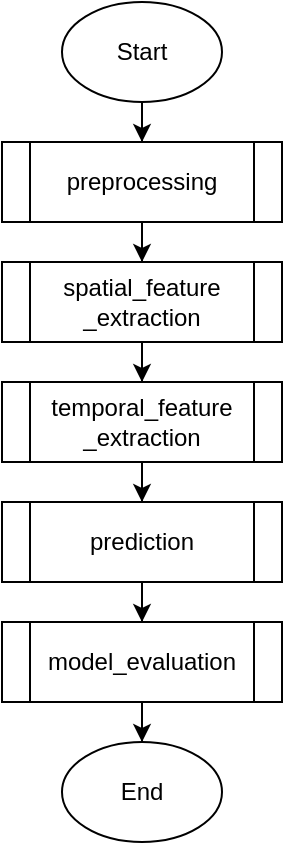 <mxfile version="24.2.1" type="device" pages="7">
  <diagram name="Page-1" id="TnYF-xWEwAXQx5W0DGLo">
    <mxGraphModel dx="794" dy="412" grid="1" gridSize="10" guides="1" tooltips="1" connect="1" arrows="1" fold="1" page="1" pageScale="1" pageWidth="827" pageHeight="1169" math="0" shadow="0">
      <root>
        <mxCell id="0" />
        <mxCell id="1" parent="0" />
        <mxCell id="1g9TP71hiexpivtw64B8-17" value="" style="edgeStyle=orthogonalEdgeStyle;rounded=0;orthogonalLoop=1;jettySize=auto;html=1;" parent="1" source="1g9TP71hiexpivtw64B8-6" target="1g9TP71hiexpivtw64B8-8" edge="1">
          <mxGeometry relative="1" as="geometry" />
        </mxCell>
        <mxCell id="1g9TP71hiexpivtw64B8-6" value="preprocessing" style="shape=process;whiteSpace=wrap;html=1;backgroundOutline=1;" parent="1" vertex="1">
          <mxGeometry x="400" y="150" width="140" height="40" as="geometry" />
        </mxCell>
        <mxCell id="1g9TP71hiexpivtw64B8-16" value="" style="edgeStyle=orthogonalEdgeStyle;rounded=0;orthogonalLoop=1;jettySize=auto;html=1;" parent="1" source="1g9TP71hiexpivtw64B8-7" target="1g9TP71hiexpivtw64B8-6" edge="1">
          <mxGeometry relative="1" as="geometry" />
        </mxCell>
        <mxCell id="1g9TP71hiexpivtw64B8-7" value="Start" style="ellipse;whiteSpace=wrap;html=1;" parent="1" vertex="1">
          <mxGeometry x="430" y="80" width="80" height="50" as="geometry" />
        </mxCell>
        <mxCell id="1g9TP71hiexpivtw64B8-18" value="" style="edgeStyle=orthogonalEdgeStyle;rounded=0;orthogonalLoop=1;jettySize=auto;html=1;" parent="1" source="1g9TP71hiexpivtw64B8-8" target="1g9TP71hiexpivtw64B8-10" edge="1">
          <mxGeometry relative="1" as="geometry" />
        </mxCell>
        <mxCell id="1g9TP71hiexpivtw64B8-8" value="spatial_feature&lt;div&gt;_extraction&lt;/div&gt;" style="shape=process;whiteSpace=wrap;html=1;backgroundOutline=1;" parent="1" vertex="1">
          <mxGeometry x="400" y="210" width="140" height="40" as="geometry" />
        </mxCell>
        <mxCell id="1g9TP71hiexpivtw64B8-19" value="" style="edgeStyle=orthogonalEdgeStyle;rounded=0;orthogonalLoop=1;jettySize=auto;html=1;" parent="1" source="1g9TP71hiexpivtw64B8-10" target="1g9TP71hiexpivtw64B8-11" edge="1">
          <mxGeometry relative="1" as="geometry" />
        </mxCell>
        <mxCell id="1g9TP71hiexpivtw64B8-10" value="temporal_feature _extraction" style="shape=process;whiteSpace=wrap;html=1;backgroundOutline=1;" parent="1" vertex="1">
          <mxGeometry x="400" y="270" width="140" height="40" as="geometry" />
        </mxCell>
        <mxCell id="1g9TP71hiexpivtw64B8-20" value="" style="edgeStyle=orthogonalEdgeStyle;rounded=0;orthogonalLoop=1;jettySize=auto;html=1;" parent="1" source="1g9TP71hiexpivtw64B8-11" target="1g9TP71hiexpivtw64B8-12" edge="1">
          <mxGeometry relative="1" as="geometry" />
        </mxCell>
        <mxCell id="1g9TP71hiexpivtw64B8-11" value="prediction" style="shape=process;whiteSpace=wrap;html=1;backgroundOutline=1;" parent="1" vertex="1">
          <mxGeometry x="400" y="330" width="140" height="40" as="geometry" />
        </mxCell>
        <mxCell id="1g9TP71hiexpivtw64B8-21" value="" style="edgeStyle=orthogonalEdgeStyle;rounded=0;orthogonalLoop=1;jettySize=auto;html=1;" parent="1" source="1g9TP71hiexpivtw64B8-12" target="1g9TP71hiexpivtw64B8-15" edge="1">
          <mxGeometry relative="1" as="geometry" />
        </mxCell>
        <mxCell id="1g9TP71hiexpivtw64B8-12" value="model_evaluation" style="shape=process;whiteSpace=wrap;html=1;backgroundOutline=1;" parent="1" vertex="1">
          <mxGeometry x="400" y="390" width="140" height="40" as="geometry" />
        </mxCell>
        <mxCell id="1g9TP71hiexpivtw64B8-15" value="End" style="ellipse;whiteSpace=wrap;html=1;" parent="1" vertex="1">
          <mxGeometry x="430" y="450" width="80" height="50" as="geometry" />
        </mxCell>
      </root>
    </mxGraphModel>
  </diagram>
  <diagram id="VpUJ0Z1JYaxbEqK_ydWj" name="Page-2">
    <mxGraphModel dx="794" dy="412" grid="1" gridSize="10" guides="1" tooltips="1" connect="1" arrows="1" fold="1" page="1" pageScale="1" pageWidth="827" pageHeight="1169" math="0" shadow="0">
      <root>
        <mxCell id="0" />
        <mxCell id="1" parent="0" />
        <mxCell id="_A8lO-Pi43UMhwemw-t9-15" value="" style="edgeStyle=orthogonalEdgeStyle;rounded=0;orthogonalLoop=1;jettySize=auto;html=1;" parent="1" source="_A8lO-Pi43UMhwemw-t9-4" target="_A8lO-Pi43UMhwemw-t9-14" edge="1">
          <mxGeometry relative="1" as="geometry" />
        </mxCell>
        <mxCell id="_A8lO-Pi43UMhwemw-t9-4" value="Start" style="ellipse;whiteSpace=wrap;html=1;" parent="1" vertex="1">
          <mxGeometry x="430" y="20" width="80" height="50" as="geometry" />
        </mxCell>
        <mxCell id="_A8lO-Pi43UMhwemw-t9-20" style="edgeStyle=orthogonalEdgeStyle;rounded=0;orthogonalLoop=1;jettySize=auto;html=1;exitX=0.5;exitY=1;exitDx=0;exitDy=0;entryX=0.5;entryY=0;entryDx=0;entryDy=0;" parent="1" source="_A8lO-Pi43UMhwemw-t9-14" target="_A8lO-Pi43UMhwemw-t9-18" edge="1">
          <mxGeometry relative="1" as="geometry" />
        </mxCell>
        <mxCell id="_A8lO-Pi43UMhwemw-t9-14" value="Data Historis&amp;nbsp;&lt;div&gt;Polutan&lt;/div&gt;" style="shape=parallelogram;perimeter=parallelogramPerimeter;whiteSpace=wrap;html=1;fixedSize=1;" parent="1" vertex="1">
          <mxGeometry x="400" y="90" width="140" height="40" as="geometry" />
        </mxCell>
        <mxCell id="_A8lO-Pi43UMhwemw-t9-34" value="" style="edgeStyle=orthogonalEdgeStyle;rounded=0;orthogonalLoop=1;jettySize=auto;html=1;" parent="1" source="_A8lO-Pi43UMhwemw-t9-18" target="_A8lO-Pi43UMhwemw-t9-30" edge="1">
          <mxGeometry relative="1" as="geometry" />
        </mxCell>
        <mxCell id="_A8lO-Pi43UMhwemw-t9-18" value="Menghapus Kolom yang Tidak Digunakan" style="rounded=0;whiteSpace=wrap;html=1;" parent="1" vertex="1">
          <mxGeometry x="400" y="150" width="140" height="50" as="geometry" />
        </mxCell>
        <mxCell id="_A8lO-Pi43UMhwemw-t9-33" value="" style="edgeStyle=orthogonalEdgeStyle;rounded=0;orthogonalLoop=1;jettySize=auto;html=1;" parent="1" source="_A8lO-Pi43UMhwemw-t9-30" target="_A8lO-Pi43UMhwemw-t9-32" edge="1">
          <mxGeometry relative="1" as="geometry" />
        </mxCell>
        <mxCell id="_A8lO-Pi43UMhwemw-t9-30" value="Reducted Data&amp;nbsp;&lt;div&gt;Polutan&lt;/div&gt;" style="shape=parallelogram;perimeter=parallelogramPerimeter;whiteSpace=wrap;html=1;fixedSize=1;" parent="1" vertex="1">
          <mxGeometry x="400" y="220" width="140" height="40" as="geometry" />
        </mxCell>
        <mxCell id="_A8lO-Pi43UMhwemw-t9-32" value="End" style="ellipse;whiteSpace=wrap;html=1;" parent="1" vertex="1">
          <mxGeometry x="430" y="280" width="80" height="50" as="geometry" />
        </mxCell>
        <mxCell id="_A8lO-Pi43UMhwemw-t9-35" value="" style="edgeStyle=orthogonalEdgeStyle;rounded=0;orthogonalLoop=1;jettySize=auto;html=1;" parent="1" source="_A8lO-Pi43UMhwemw-t9-36" target="_A8lO-Pi43UMhwemw-t9-38" edge="1">
          <mxGeometry relative="1" as="geometry" />
        </mxCell>
        <mxCell id="_A8lO-Pi43UMhwemw-t9-36" value="Start" style="ellipse;whiteSpace=wrap;html=1;" parent="1" vertex="1">
          <mxGeometry x="610" y="20" width="80" height="50" as="geometry" />
        </mxCell>
        <mxCell id="_A8lO-Pi43UMhwemw-t9-37" style="edgeStyle=orthogonalEdgeStyle;rounded=0;orthogonalLoop=1;jettySize=auto;html=1;exitX=0.5;exitY=1;exitDx=0;exitDy=0;entryX=0.5;entryY=0;entryDx=0;entryDy=0;" parent="1" source="_A8lO-Pi43UMhwemw-t9-38" target="_A8lO-Pi43UMhwemw-t9-40" edge="1">
          <mxGeometry relative="1" as="geometry" />
        </mxCell>
        <mxCell id="_A8lO-Pi43UMhwemw-t9-38" value="Data Historis&amp;nbsp;&lt;div&gt;Meteorologi&lt;/div&gt;" style="shape=parallelogram;perimeter=parallelogramPerimeter;whiteSpace=wrap;html=1;fixedSize=1;" parent="1" vertex="1">
          <mxGeometry x="580" y="90" width="140" height="40" as="geometry" />
        </mxCell>
        <mxCell id="_A8lO-Pi43UMhwemw-t9-39" value="" style="edgeStyle=orthogonalEdgeStyle;rounded=0;orthogonalLoop=1;jettySize=auto;html=1;" parent="1" source="_A8lO-Pi43UMhwemw-t9-40" target="_A8lO-Pi43UMhwemw-t9-42" edge="1">
          <mxGeometry relative="1" as="geometry" />
        </mxCell>
        <mxCell id="_A8lO-Pi43UMhwemw-t9-40" value="Menghapus Kolom yang Tidak Digunakan" style="rounded=0;whiteSpace=wrap;html=1;" parent="1" vertex="1">
          <mxGeometry x="580" y="150" width="140" height="50" as="geometry" />
        </mxCell>
        <mxCell id="_A8lO-Pi43UMhwemw-t9-41" value="" style="edgeStyle=orthogonalEdgeStyle;rounded=0;orthogonalLoop=1;jettySize=auto;html=1;" parent="1" source="_A8lO-Pi43UMhwemw-t9-42" target="_A8lO-Pi43UMhwemw-t9-43" edge="1">
          <mxGeometry relative="1" as="geometry" />
        </mxCell>
        <mxCell id="_A8lO-Pi43UMhwemw-t9-42" value="Reducted Data&amp;nbsp;&lt;div&gt;Meterologi&lt;/div&gt;" style="shape=parallelogram;perimeter=parallelogramPerimeter;whiteSpace=wrap;html=1;fixedSize=1;" parent="1" vertex="1">
          <mxGeometry x="580" y="220" width="140" height="40" as="geometry" />
        </mxCell>
        <mxCell id="_A8lO-Pi43UMhwemw-t9-43" value="End" style="ellipse;whiteSpace=wrap;html=1;" parent="1" vertex="1">
          <mxGeometry x="610" y="280" width="80" height="50" as="geometry" />
        </mxCell>
      </root>
    </mxGraphModel>
  </diagram>
  <diagram id="C-dGaAjSIGouZ1bTSR5s" name="Page-3">
    <mxGraphModel dx="794" dy="412" grid="1" gridSize="10" guides="1" tooltips="1" connect="1" arrows="1" fold="1" page="1" pageScale="1" pageWidth="827" pageHeight="1169" math="0" shadow="0">
      <root>
        <mxCell id="0" />
        <mxCell id="1" parent="0" />
        <mxCell id="xQfW7Lx5weSzjh23oxMb-19" value="" style="edgeStyle=orthogonalEdgeStyle;rounded=0;orthogonalLoop=1;jettySize=auto;html=1;" parent="1" source="xQfW7Lx5weSzjh23oxMb-20" target="xQfW7Lx5weSzjh23oxMb-22" edge="1">
          <mxGeometry relative="1" as="geometry" />
        </mxCell>
        <mxCell id="xQfW7Lx5weSzjh23oxMb-20" value="Start" style="ellipse;whiteSpace=wrap;html=1;" parent="1" vertex="1">
          <mxGeometry x="310" y="20" width="80" height="50" as="geometry" />
        </mxCell>
        <mxCell id="xQfW7Lx5weSzjh23oxMb-51" value="" style="edgeStyle=orthogonalEdgeStyle;rounded=0;orthogonalLoop=1;jettySize=auto;html=1;" parent="1" source="xQfW7Lx5weSzjh23oxMb-22" target="xQfW7Lx5weSzjh23oxMb-37" edge="1">
          <mxGeometry relative="1" as="geometry" />
        </mxCell>
        <mxCell id="xQfW7Lx5weSzjh23oxMb-22" value="Reducted Data&amp;nbsp;&lt;div&gt;Polutan&lt;/div&gt;" style="shape=parallelogram;perimeter=parallelogramPerimeter;whiteSpace=wrap;html=1;fixedSize=1;" parent="1" vertex="1">
          <mxGeometry x="280" y="90" width="140" height="40" as="geometry" />
        </mxCell>
        <mxCell id="xQfW7Lx5weSzjh23oxMb-55" style="edgeStyle=orthogonalEdgeStyle;rounded=0;orthogonalLoop=1;jettySize=auto;html=1;exitX=0.5;exitY=1;exitDx=0;exitDy=0;entryX=0.5;entryY=0;entryDx=0;entryDy=0;" parent="1" source="xQfW7Lx5weSzjh23oxMb-24" target="xQfW7Lx5weSzjh23oxMb-40" edge="1">
          <mxGeometry relative="1" as="geometry" />
        </mxCell>
        <mxCell id="xQfW7Lx5weSzjh23oxMb-24" value="Konkatenasi Data Polutan dan Meteorologi" style="rounded=0;whiteSpace=wrap;html=1;" parent="1" vertex="1">
          <mxGeometry x="280" y="210" width="140" height="50" as="geometry" />
        </mxCell>
        <mxCell id="xQfW7Lx5weSzjh23oxMb-27" value="End" style="ellipse;whiteSpace=wrap;html=1;" parent="1" vertex="1">
          <mxGeometry x="530" y="430" width="80" height="50" as="geometry" />
        </mxCell>
        <mxCell id="xQfW7Lx5weSzjh23oxMb-54" style="edgeStyle=orthogonalEdgeStyle;rounded=0;orthogonalLoop=1;jettySize=auto;html=1;exitX=0.5;exitY=1;exitDx=0;exitDy=0;entryX=0.5;entryY=0;entryDx=0;entryDy=0;" parent="1" source="xQfW7Lx5weSzjh23oxMb-37" target="xQfW7Lx5weSzjh23oxMb-24" edge="1">
          <mxGeometry relative="1" as="geometry" />
        </mxCell>
        <mxCell id="xQfW7Lx5weSzjh23oxMb-37" value="Reducted Data Meteorologi" style="shape=parallelogram;perimeter=parallelogramPerimeter;whiteSpace=wrap;html=1;fixedSize=1;" parent="1" vertex="1">
          <mxGeometry x="280" y="150" width="140" height="40" as="geometry" />
        </mxCell>
        <mxCell id="xQfW7Lx5weSzjh23oxMb-49" value="True" style="edgeStyle=orthogonalEdgeStyle;rounded=0;orthogonalLoop=1;jettySize=auto;html=1;exitX=1;exitY=0.5;exitDx=0;exitDy=0;entryX=0;entryY=0.5;entryDx=0;entryDy=0;" parent="1" source="xQfW7Lx5weSzjh23oxMb-40" target="xQfW7Lx5weSzjh23oxMb-41" edge="1">
          <mxGeometry relative="1" as="geometry" />
        </mxCell>
        <mxCell id="xQfW7Lx5weSzjh23oxMb-50" value="False" style="edgeStyle=orthogonalEdgeStyle;rounded=0;orthogonalLoop=1;jettySize=auto;html=1;exitX=0.5;exitY=1;exitDx=0;exitDy=0;entryX=0;entryY=0.5;entryDx=0;entryDy=0;" parent="1" source="xQfW7Lx5weSzjh23oxMb-40" target="xQfW7Lx5weSzjh23oxMb-48" edge="1">
          <mxGeometry relative="1" as="geometry">
            <Array as="points">
              <mxPoint x="350" y="390" />
            </Array>
          </mxGeometry>
        </mxCell>
        <mxCell id="xQfW7Lx5weSzjh23oxMb-40" value="data == NaN" style="rhombus;whiteSpace=wrap;html=1;" parent="1" vertex="1">
          <mxGeometry x="280" y="280" width="140" height="80" as="geometry" />
        </mxCell>
        <mxCell id="xQfW7Lx5weSzjh23oxMb-57" style="edgeStyle=orthogonalEdgeStyle;rounded=0;orthogonalLoop=1;jettySize=auto;html=1;entryX=0.5;entryY=0;entryDx=0;entryDy=0;" parent="1" source="xQfW7Lx5weSzjh23oxMb-41" target="xQfW7Lx5weSzjh23oxMb-42" edge="1">
          <mxGeometry relative="1" as="geometry" />
        </mxCell>
        <mxCell id="xQfW7Lx5weSzjh23oxMb-41" value="Masukkan Titik Awal (t_k, x_k) dan Titik Akhir (t_(k+1), x_(k+1))" style="rounded=0;whiteSpace=wrap;html=1;" parent="1" vertex="1">
          <mxGeometry x="504" y="90" width="140" height="50" as="geometry" />
        </mxCell>
        <mxCell id="xQfW7Lx5weSzjh23oxMb-58" style="edgeStyle=orthogonalEdgeStyle;rounded=0;orthogonalLoop=1;jettySize=auto;html=1;exitX=0.5;exitY=1;exitDx=0;exitDy=0;entryX=0.5;entryY=0;entryDx=0;entryDy=0;" parent="1" source="xQfW7Lx5weSzjh23oxMb-42" target="xQfW7Lx5weSzjh23oxMb-44" edge="1">
          <mxGeometry relative="1" as="geometry" />
        </mxCell>
        <mxCell id="xQfW7Lx5weSzjh23oxMb-42" value="Masukkan nilai x (t) yang diinterpolasi" style="rounded=0;whiteSpace=wrap;html=1;" parent="1" vertex="1">
          <mxGeometry x="504" y="160" width="140" height="50" as="geometry" />
        </mxCell>
        <mxCell id="xQfW7Lx5weSzjh23oxMb-59" style="edgeStyle=orthogonalEdgeStyle;rounded=0;orthogonalLoop=1;jettySize=auto;html=1;exitX=0.5;exitY=1;exitDx=0;exitDy=0;entryX=0.5;entryY=0;entryDx=0;entryDy=0;" parent="1" source="xQfW7Lx5weSzjh23oxMb-44" target="xQfW7Lx5weSzjh23oxMb-47" edge="1">
          <mxGeometry relative="1" as="geometry" />
        </mxCell>
        <mxCell id="xQfW7Lx5weSzjh23oxMb-44" value="&lt;font style=&quot;font-size: 12px;&quot; face=&quot;Calibri, sans-serif&quot;&gt;y (x(t)) = (x_(k+1) - x_k) / (t_(k+1) - t_k) (t - t_k) + x_k&lt;/font&gt;" style="rounded=0;whiteSpace=wrap;html=1;" parent="1" vertex="1">
          <mxGeometry x="504" y="230" width="136" height="50" as="geometry" />
        </mxCell>
        <mxCell id="xQfW7Lx5weSzjh23oxMb-60" style="edgeStyle=orthogonalEdgeStyle;rounded=0;orthogonalLoop=1;jettySize=auto;html=1;exitX=0.5;exitY=1;exitDx=0;exitDy=0;entryX=0.5;entryY=0;entryDx=0;entryDy=0;" parent="1" source="xQfW7Lx5weSzjh23oxMb-47" target="xQfW7Lx5weSzjh23oxMb-48" edge="1">
          <mxGeometry relative="1" as="geometry" />
        </mxCell>
        <mxCell id="xQfW7Lx5weSzjh23oxMb-47" value="Nilai y Interpolasi" style="shape=parallelogram;perimeter=parallelogramPerimeter;whiteSpace=wrap;html=1;fixedSize=1;" parent="1" vertex="1">
          <mxGeometry x="500" y="300" width="140" height="40" as="geometry" />
        </mxCell>
        <mxCell id="xQfW7Lx5weSzjh23oxMb-61" value="" style="edgeStyle=orthogonalEdgeStyle;rounded=0;orthogonalLoop=1;jettySize=auto;html=1;" parent="1" source="xQfW7Lx5weSzjh23oxMb-48" target="xQfW7Lx5weSzjh23oxMb-27" edge="1">
          <mxGeometry relative="1" as="geometry" />
        </mxCell>
        <mxCell id="xQfW7Lx5weSzjh23oxMb-48" value="Clean Data" style="shape=parallelogram;perimeter=parallelogramPerimeter;whiteSpace=wrap;html=1;fixedSize=1;" parent="1" vertex="1">
          <mxGeometry x="500" y="370" width="140" height="40" as="geometry" />
        </mxCell>
      </root>
    </mxGraphModel>
  </diagram>
  <diagram id="w_cGrs7Pc_wAJnaNhuiY" name="Page-4">
    <mxGraphModel dx="794" dy="412" grid="1" gridSize="10" guides="1" tooltips="1" connect="1" arrows="1" fold="1" page="1" pageScale="1" pageWidth="827" pageHeight="1169" math="0" shadow="0">
      <root>
        <mxCell id="0" />
        <mxCell id="1" parent="0" />
        <mxCell id="yoAAR9uK8V1NfJpc9ZCZ-1" value="" style="edgeStyle=orthogonalEdgeStyle;rounded=0;orthogonalLoop=1;jettySize=auto;html=1;" parent="1" source="yoAAR9uK8V1NfJpc9ZCZ-2" target="yoAAR9uK8V1NfJpc9ZCZ-4" edge="1">
          <mxGeometry relative="1" as="geometry" />
        </mxCell>
        <mxCell id="yoAAR9uK8V1NfJpc9ZCZ-2" value="Start" style="ellipse;whiteSpace=wrap;html=1;" parent="1" vertex="1">
          <mxGeometry x="130" y="40" width="80" height="50" as="geometry" />
        </mxCell>
        <mxCell id="N__2aQtpuiGOl2OFYpn--7" style="edgeStyle=orthogonalEdgeStyle;rounded=0;orthogonalLoop=1;jettySize=auto;html=1;exitX=0.5;exitY=1;exitDx=0;exitDy=0;entryX=0.5;entryY=0;entryDx=0;entryDy=0;" parent="1" source="yoAAR9uK8V1NfJpc9ZCZ-4" target="N__2aQtpuiGOl2OFYpn--1" edge="1">
          <mxGeometry relative="1" as="geometry" />
        </mxCell>
        <mxCell id="yoAAR9uK8V1NfJpc9ZCZ-4" value="Clean Data" style="shape=parallelogram;perimeter=parallelogramPerimeter;whiteSpace=wrap;html=1;fixedSize=1;" parent="1" vertex="1">
          <mxGeometry x="100" y="110" width="140" height="40" as="geometry" />
        </mxCell>
        <mxCell id="yoAAR9uK8V1NfJpc9ZCZ-7" value="End" style="ellipse;whiteSpace=wrap;html=1;" parent="1" vertex="1">
          <mxGeometry x="130" y="510" width="80" height="50" as="geometry" />
        </mxCell>
        <mxCell id="N__2aQtpuiGOl2OFYpn--8" style="edgeStyle=orthogonalEdgeStyle;rounded=0;orthogonalLoop=1;jettySize=auto;html=1;exitX=0.5;exitY=1;exitDx=0;exitDy=0;entryX=0.5;entryY=0;entryDx=0;entryDy=0;" parent="1" source="N__2aQtpuiGOl2OFYpn--1" target="N__2aQtpuiGOl2OFYpn--3" edge="1">
          <mxGeometry relative="1" as="geometry" />
        </mxCell>
        <mxCell id="N__2aQtpuiGOl2OFYpn--1" value="Pisahkan Data Berdasarkan Stasiun" style="rounded=0;whiteSpace=wrap;html=1;" parent="1" vertex="1">
          <mxGeometry x="100" y="170" width="140" height="50" as="geometry" />
        </mxCell>
        <mxCell id="N__2aQtpuiGOl2OFYpn--10" style="edgeStyle=orthogonalEdgeStyle;rounded=0;orthogonalLoop=1;jettySize=auto;html=1;exitX=0.5;exitY=1;exitDx=0;exitDy=0;entryX=0.5;entryY=0;entryDx=0;entryDy=0;" parent="1" source="N__2aQtpuiGOl2OFYpn--2" target="N__2aQtpuiGOl2OFYpn--5" edge="1">
          <mxGeometry relative="1" as="geometry" />
        </mxCell>
        <mxCell id="N__2aQtpuiGOl2OFYpn--2" value="Hitung Korelasi Data Polutan Setiap Stasiun" style="rounded=0;whiteSpace=wrap;html=1;" parent="1" vertex="1">
          <mxGeometry x="100" y="310" width="140" height="50" as="geometry" />
        </mxCell>
        <mxCell id="N__2aQtpuiGOl2OFYpn--9" style="edgeStyle=orthogonalEdgeStyle;rounded=0;orthogonalLoop=1;jettySize=auto;html=1;exitX=0.5;exitY=1;exitDx=0;exitDy=0;entryX=0.5;entryY=0;entryDx=0;entryDy=0;" parent="1" source="N__2aQtpuiGOl2OFYpn--3" target="N__2aQtpuiGOl2OFYpn--2" edge="1">
          <mxGeometry relative="1" as="geometry" />
        </mxCell>
        <mxCell id="N__2aQtpuiGOl2OFYpn--3" value="Tampilkan Grafik Polutan dan Meteorologi Setiap Stasiun" style="rounded=0;whiteSpace=wrap;html=1;" parent="1" vertex="1">
          <mxGeometry x="100" y="240" width="140" height="50" as="geometry" />
        </mxCell>
        <mxCell id="N__2aQtpuiGOl2OFYpn--11" style="edgeStyle=orthogonalEdgeStyle;rounded=0;orthogonalLoop=1;jettySize=auto;html=1;exitX=0.5;exitY=1;exitDx=0;exitDy=0;entryX=0.5;entryY=0;entryDx=0;entryDy=0;" parent="1" source="N__2aQtpuiGOl2OFYpn--5" target="N__2aQtpuiGOl2OFYpn--6" edge="1">
          <mxGeometry relative="1" as="geometry" />
        </mxCell>
        <mxCell id="N__2aQtpuiGOl2OFYpn--5" value="Identifikasi Pola Korelasi Spasial dan Temporal" style="rounded=0;whiteSpace=wrap;html=1;" parent="1" vertex="1">
          <mxGeometry x="100" y="380" width="140" height="50" as="geometry" />
        </mxCell>
        <mxCell id="N__2aQtpuiGOl2OFYpn--12" style="edgeStyle=orthogonalEdgeStyle;rounded=0;orthogonalLoop=1;jettySize=auto;html=1;exitX=0.5;exitY=1;exitDx=0;exitDy=0;entryX=0.5;entryY=0;entryDx=0;entryDy=0;" parent="1" source="N__2aQtpuiGOl2OFYpn--6" target="yoAAR9uK8V1NfJpc9ZCZ-7" edge="1">
          <mxGeometry relative="1" as="geometry" />
        </mxCell>
        <mxCell id="N__2aQtpuiGOl2OFYpn--6" value="Hasil Korelasi dan Analisis" style="shape=parallelogram;perimeter=parallelogramPerimeter;whiteSpace=wrap;html=1;fixedSize=1;" parent="1" vertex="1">
          <mxGeometry x="100" y="450" width="140" height="40" as="geometry" />
        </mxCell>
      </root>
    </mxGraphModel>
  </diagram>
  <diagram id="Z1TIlKa4kEaxSF1GHFcv" name="Page-7">
    <mxGraphModel dx="794" dy="412" grid="1" gridSize="10" guides="1" tooltips="1" connect="1" arrows="1" fold="1" page="1" pageScale="1" pageWidth="827" pageHeight="1169" math="0" shadow="0">
      <root>
        <mxCell id="0" />
        <mxCell id="1" parent="0" />
        <mxCell id="sYB9sQVmgvInoIybXU2B-1" value="" style="edgeStyle=orthogonalEdgeStyle;rounded=0;orthogonalLoop=1;jettySize=auto;html=1;" parent="1" source="sYB9sQVmgvInoIybXU2B-2" target="sYB9sQVmgvInoIybXU2B-4" edge="1">
          <mxGeometry relative="1" as="geometry" />
        </mxCell>
        <mxCell id="sYB9sQVmgvInoIybXU2B-2" value="Start" style="ellipse;whiteSpace=wrap;html=1;" parent="1" vertex="1">
          <mxGeometry x="190" y="80" width="80" height="50" as="geometry" />
        </mxCell>
        <mxCell id="sYB9sQVmgvInoIybXU2B-3" style="edgeStyle=orthogonalEdgeStyle;rounded=0;orthogonalLoop=1;jettySize=auto;html=1;exitX=0.5;exitY=1;exitDx=0;exitDy=0;entryX=0.5;entryY=0;entryDx=0;entryDy=0;" parent="1" source="sYB9sQVmgvInoIybXU2B-4" target="sYB9sQVmgvInoIybXU2B-7" edge="1">
          <mxGeometry relative="1" as="geometry" />
        </mxCell>
        <mxCell id="sYB9sQVmgvInoIybXU2B-4" value="Clean Data" style="shape=parallelogram;perimeter=parallelogramPerimeter;whiteSpace=wrap;html=1;fixedSize=1;" parent="1" vertex="1">
          <mxGeometry x="160" y="150" width="140" height="40" as="geometry" />
        </mxCell>
        <mxCell id="sYB9sQVmgvInoIybXU2B-5" value="End" style="ellipse;whiteSpace=wrap;html=1;" parent="1" vertex="1">
          <mxGeometry x="180" y="570" width="80" height="50" as="geometry" />
        </mxCell>
        <mxCell id="sYB9sQVmgvInoIybXU2B-6" style="edgeStyle=orthogonalEdgeStyle;rounded=0;orthogonalLoop=1;jettySize=auto;html=1;exitX=0.5;exitY=1;exitDx=0;exitDy=0;entryX=0.5;entryY=0;entryDx=0;entryDy=0;" parent="1" source="sYB9sQVmgvInoIybXU2B-7" target="sYB9sQVmgvInoIybXU2B-11" edge="1">
          <mxGeometry relative="1" as="geometry" />
        </mxCell>
        <mxCell id="sYB9sQVmgvInoIybXU2B-7" value="timesteps = 1" style="rounded=0;whiteSpace=wrap;html=1;" parent="1" vertex="1">
          <mxGeometry x="160" y="210" width="140" height="50" as="geometry" />
        </mxCell>
        <mxCell id="sYB9sQVmgvInoIybXU2B-8" value="" style="edgeStyle=orthogonalEdgeStyle;rounded=0;orthogonalLoop=1;jettySize=auto;html=1;" parent="1" source="sYB9sQVmgvInoIybXU2B-9" target="sYB9sQVmgvInoIybXU2B-18" edge="1">
          <mxGeometry relative="1" as="geometry" />
        </mxCell>
        <mxCell id="sYB9sQVmgvInoIybXU2B-9" value="X = data[i:i+timesteps]" style="rounded=0;whiteSpace=wrap;html=1;" parent="1" vertex="1">
          <mxGeometry x="160" y="350" width="140" height="50" as="geometry" />
        </mxCell>
        <mxCell id="sYB9sQVmgvInoIybXU2B-10" style="edgeStyle=orthogonalEdgeStyle;rounded=0;orthogonalLoop=1;jettySize=auto;html=1;exitX=0.5;exitY=1;exitDx=0;exitDy=0;entryX=0.5;entryY=0;entryDx=0;entryDy=0;" parent="1" source="sYB9sQVmgvInoIybXU2B-11" target="sYB9sQVmgvInoIybXU2B-9" edge="1">
          <mxGeometry relative="1" as="geometry" />
        </mxCell>
        <mxCell id="sYB9sQVmgvInoIybXU2B-11" value="i = len(data)-timesteps" style="rounded=0;whiteSpace=wrap;html=1;" parent="1" vertex="1">
          <mxGeometry x="160" y="280" width="140" height="50" as="geometry" />
        </mxCell>
        <mxCell id="sYB9sQVmgvInoIybXU2B-12" style="edgeStyle=orthogonalEdgeStyle;rounded=0;orthogonalLoop=1;jettySize=auto;html=1;exitX=0.5;exitY=1;exitDx=0;exitDy=0;entryX=0.5;entryY=0;entryDx=0;entryDy=0;" parent="1" source="sYB9sQVmgvInoIybXU2B-13" target="sYB9sQVmgvInoIybXU2B-5" edge="1">
          <mxGeometry relative="1" as="geometry">
            <Array as="points">
              <mxPoint x="140" y="550" />
              <mxPoint x="220" y="550" />
            </Array>
          </mxGeometry>
        </mxCell>
        <mxCell id="sYB9sQVmgvInoIybXU2B-13" value="X" style="shape=parallelogram;perimeter=parallelogramPerimeter;whiteSpace=wrap;html=1;fixedSize=1;" parent="1" vertex="1">
          <mxGeometry x="70" y="500" width="140" height="40" as="geometry" />
        </mxCell>
        <mxCell id="sYB9sQVmgvInoIybXU2B-14" style="edgeStyle=orthogonalEdgeStyle;rounded=0;orthogonalLoop=1;jettySize=auto;html=1;exitX=0.5;exitY=1;exitDx=0;exitDy=0;entryX=0.5;entryY=0;entryDx=0;entryDy=0;" parent="1" source="sYB9sQVmgvInoIybXU2B-15" target="sYB9sQVmgvInoIybXU2B-5" edge="1">
          <mxGeometry relative="1" as="geometry">
            <Array as="points">
              <mxPoint x="300" y="550" />
              <mxPoint x="220" y="550" />
            </Array>
          </mxGeometry>
        </mxCell>
        <mxCell id="sYB9sQVmgvInoIybXU2B-15" value="y" style="shape=parallelogram;perimeter=parallelogramPerimeter;whiteSpace=wrap;html=1;fixedSize=1;" parent="1" vertex="1">
          <mxGeometry x="230" y="500" width="140" height="40" as="geometry" />
        </mxCell>
        <mxCell id="sYB9sQVmgvInoIybXU2B-16" style="edgeStyle=orthogonalEdgeStyle;rounded=0;orthogonalLoop=1;jettySize=auto;html=1;" parent="1" source="sYB9sQVmgvInoIybXU2B-18" target="sYB9sQVmgvInoIybXU2B-13" edge="1">
          <mxGeometry relative="1" as="geometry">
            <Array as="points">
              <mxPoint x="230" y="480" />
              <mxPoint x="140" y="480" />
            </Array>
          </mxGeometry>
        </mxCell>
        <mxCell id="sYB9sQVmgvInoIybXU2B-17" style="edgeStyle=orthogonalEdgeStyle;rounded=0;orthogonalLoop=1;jettySize=auto;html=1;exitX=0.5;exitY=1;exitDx=0;exitDy=0;" parent="1" source="sYB9sQVmgvInoIybXU2B-18" target="sYB9sQVmgvInoIybXU2B-15" edge="1">
          <mxGeometry relative="1" as="geometry">
            <Array as="points">
              <mxPoint x="230" y="480" />
              <mxPoint x="300" y="480" />
            </Array>
          </mxGeometry>
        </mxCell>
        <mxCell id="sYB9sQVmgvInoIybXU2B-18" value="y = data[i+timesteps][0]" style="rounded=0;whiteSpace=wrap;html=1;" parent="1" vertex="1">
          <mxGeometry x="160" y="420" width="140" height="50" as="geometry" />
        </mxCell>
      </root>
    </mxGraphModel>
  </diagram>
  <diagram id="0K9aBRIA0LbcRoyrlR2F" name="Page-5">
    <mxGraphModel dx="794" dy="412" grid="1" gridSize="10" guides="1" tooltips="1" connect="1" arrows="1" fold="1" page="1" pageScale="1" pageWidth="827" pageHeight="1169" math="0" shadow="0">
      <root>
        <mxCell id="0" />
        <mxCell id="1" parent="0" />
        <mxCell id="vLZz2iOvzL1et42-OqRl-1" style="edgeStyle=orthogonalEdgeStyle;rounded=0;orthogonalLoop=1;jettySize=auto;html=1;exitX=0.5;exitY=1;exitDx=0;exitDy=0;" parent="1" source="vLZz2iOvzL1et42-OqRl-3" target="vLZz2iOvzL1et42-OqRl-9" edge="1">
          <mxGeometry relative="1" as="geometry">
            <Array as="points">
              <mxPoint x="200" y="80" />
              <mxPoint x="120" y="80" />
            </Array>
          </mxGeometry>
        </mxCell>
        <mxCell id="vLZz2iOvzL1et42-OqRl-2" style="edgeStyle=orthogonalEdgeStyle;rounded=0;orthogonalLoop=1;jettySize=auto;html=1;exitX=0.5;exitY=1;exitDx=0;exitDy=0;entryX=0.5;entryY=0;entryDx=0;entryDy=0;" parent="1" source="vLZz2iOvzL1et42-OqRl-3" target="vLZz2iOvzL1et42-OqRl-11" edge="1">
          <mxGeometry relative="1" as="geometry">
            <Array as="points">
              <mxPoint x="200" y="80" />
              <mxPoint x="280" y="80" />
            </Array>
          </mxGeometry>
        </mxCell>
        <mxCell id="vLZz2iOvzL1et42-OqRl-3" value="Start" style="ellipse;whiteSpace=wrap;html=1;" parent="1" vertex="1">
          <mxGeometry x="160" y="20" width="80" height="50" as="geometry" />
        </mxCell>
        <mxCell id="vLZz2iOvzL1et42-OqRl-4" value="End" style="ellipse;whiteSpace=wrap;html=1;" parent="1" vertex="1">
          <mxGeometry x="160" y="470" width="80" height="50" as="geometry" />
        </mxCell>
        <mxCell id="vLZz2iOvzL1et42-OqRl-5" style="edgeStyle=orthogonalEdgeStyle;rounded=0;orthogonalLoop=1;jettySize=auto;html=1;exitX=0.5;exitY=1;exitDx=0;exitDy=0;entryX=0.5;entryY=0;entryDx=0;entryDy=0;" parent="1" source="vLZz2iOvzL1et42-OqRl-13" target="vLZz2iOvzL1et42-OqRl-7" edge="1">
          <mxGeometry relative="1" as="geometry" />
        </mxCell>
        <mxCell id="vLZz2iOvzL1et42-OqRl-6" style="edgeStyle=orthogonalEdgeStyle;rounded=0;orthogonalLoop=1;jettySize=auto;html=1;exitX=0.5;exitY=1;exitDx=0;exitDy=0;entryX=0.5;entryY=0;entryDx=0;entryDy=0;" parent="1" source="vLZz2iOvzL1et42-OqRl-7" target="vLZz2iOvzL1et42-OqRl-15" edge="1">
          <mxGeometry relative="1" as="geometry" />
        </mxCell>
        <mxCell id="vLZz2iOvzL1et42-OqRl-7" value="Hitung Jumlah&amp;nbsp;&lt;div&gt;Array&amp;nbsp;&lt;i style=&quot;background-color: initial;&quot;&gt;X&amp;nbsp;&lt;/i&gt;&lt;span style=&quot;background-color: initial;&quot;&gt;dan &lt;/span&gt;&lt;i style=&quot;background-color: initial;&quot;&gt;y&lt;/i&gt;&lt;div&gt;&lt;div&gt;Berdasarkan Rasio&lt;/div&gt;&lt;/div&gt;&lt;/div&gt;" style="rounded=0;whiteSpace=wrap;html=1;" parent="1" vertex="1">
          <mxGeometry x="130" y="250" width="140" height="50" as="geometry" />
        </mxCell>
        <mxCell id="vLZz2iOvzL1et42-OqRl-8" style="edgeStyle=orthogonalEdgeStyle;rounded=0;orthogonalLoop=1;jettySize=auto;html=1;exitX=0.5;exitY=1;exitDx=0;exitDy=0;entryX=0.5;entryY=0;entryDx=0;entryDy=0;" parent="1" source="vLZz2iOvzL1et42-OqRl-9" target="vLZz2iOvzL1et42-OqRl-13" edge="1">
          <mxGeometry relative="1" as="geometry" />
        </mxCell>
        <mxCell id="vLZz2iOvzL1et42-OqRl-9" value="X" style="shape=parallelogram;perimeter=parallelogramPerimeter;whiteSpace=wrap;html=1;fixedSize=1;" parent="1" vertex="1">
          <mxGeometry x="50" y="100" width="140" height="40" as="geometry" />
        </mxCell>
        <mxCell id="vLZz2iOvzL1et42-OqRl-10" style="edgeStyle=orthogonalEdgeStyle;rounded=0;orthogonalLoop=1;jettySize=auto;html=1;exitX=0.5;exitY=1;exitDx=0;exitDy=0;" parent="1" source="vLZz2iOvzL1et42-OqRl-13" edge="1">
          <mxGeometry relative="1" as="geometry">
            <mxPoint x="200" y="200.0" as="targetPoint" />
          </mxGeometry>
        </mxCell>
        <mxCell id="vLZz2iOvzL1et42-OqRl-11" value="y" style="shape=parallelogram;perimeter=parallelogramPerimeter;whiteSpace=wrap;html=1;fixedSize=1;" parent="1" vertex="1">
          <mxGeometry x="210" y="100" width="140" height="40" as="geometry" />
        </mxCell>
        <mxCell id="vLZz2iOvzL1et42-OqRl-12" value="" style="edgeStyle=orthogonalEdgeStyle;rounded=0;orthogonalLoop=1;jettySize=auto;html=1;exitX=0.5;exitY=1;exitDx=0;exitDy=0;" parent="1" source="vLZz2iOvzL1et42-OqRl-11" target="vLZz2iOvzL1et42-OqRl-13" edge="1">
          <mxGeometry relative="1" as="geometry">
            <mxPoint x="200" y="200.0" as="targetPoint" />
            <mxPoint x="280" y="140" as="sourcePoint" />
          </mxGeometry>
        </mxCell>
        <mxCell id="vLZz2iOvzL1et42-OqRl-13" value="Tentukan Rasio Pembagian (7:3)" style="rounded=0;whiteSpace=wrap;html=1;" parent="1" vertex="1">
          <mxGeometry x="130" y="180" width="140" height="50" as="geometry" />
        </mxCell>
        <mxCell id="GTjMzwFt7UvfVjIpcdJH-1" style="edgeStyle=orthogonalEdgeStyle;rounded=0;orthogonalLoop=1;jettySize=auto;html=1;exitX=0.5;exitY=1;exitDx=0;exitDy=0;entryX=0.5;entryY=0;entryDx=0;entryDy=0;" parent="1" source="vLZz2iOvzL1et42-OqRl-15" target="vLZz2iOvzL1et42-OqRl-20" edge="1">
          <mxGeometry relative="1" as="geometry">
            <Array as="points">
              <mxPoint x="200" y="380" />
              <mxPoint x="120" y="380" />
            </Array>
          </mxGeometry>
        </mxCell>
        <mxCell id="GTjMzwFt7UvfVjIpcdJH-2" style="edgeStyle=orthogonalEdgeStyle;rounded=0;orthogonalLoop=1;jettySize=auto;html=1;exitX=0.5;exitY=1;exitDx=0;exitDy=0;entryX=0.5;entryY=0;entryDx=0;entryDy=0;" parent="1" source="vLZz2iOvzL1et42-OqRl-15" target="vLZz2iOvzL1et42-OqRl-22" edge="1">
          <mxGeometry relative="1" as="geometry">
            <Array as="points">
              <mxPoint x="200" y="380" />
              <mxPoint x="280" y="380" />
            </Array>
          </mxGeometry>
        </mxCell>
        <mxCell id="vLZz2iOvzL1et42-OqRl-15" value="Bagi Data Menjadi Dua Subset&amp;nbsp;" style="rounded=0;whiteSpace=wrap;html=1;" parent="1" vertex="1">
          <mxGeometry x="130" y="320" width="140" height="50" as="geometry" />
        </mxCell>
        <mxCell id="vLZz2iOvzL1et42-OqRl-19" style="edgeStyle=orthogonalEdgeStyle;rounded=0;orthogonalLoop=1;jettySize=auto;html=1;exitX=0.5;exitY=1;exitDx=0;exitDy=0;entryX=0.5;entryY=0;entryDx=0;entryDy=0;" parent="1" source="vLZz2iOvzL1et42-OqRl-20" target="vLZz2iOvzL1et42-OqRl-4" edge="1">
          <mxGeometry relative="1" as="geometry">
            <Array as="points">
              <mxPoint x="120" y="450" />
              <mxPoint x="200" y="450" />
            </Array>
          </mxGeometry>
        </mxCell>
        <mxCell id="vLZz2iOvzL1et42-OqRl-20" value="Data &lt;i&gt;Training&lt;/i&gt;" style="shape=parallelogram;perimeter=parallelogramPerimeter;whiteSpace=wrap;html=1;fixedSize=1;" parent="1" vertex="1">
          <mxGeometry x="50" y="400" width="140" height="40" as="geometry" />
        </mxCell>
        <mxCell id="vLZz2iOvzL1et42-OqRl-21" style="edgeStyle=orthogonalEdgeStyle;rounded=0;orthogonalLoop=1;jettySize=auto;html=1;exitX=0.5;exitY=1;exitDx=0;exitDy=0;" parent="1" source="vLZz2iOvzL1et42-OqRl-22" edge="1">
          <mxGeometry relative="1" as="geometry">
            <mxPoint x="200" y="470" as="targetPoint" />
            <Array as="points">
              <mxPoint x="280" y="450" />
              <mxPoint x="201" y="450" />
              <mxPoint x="201" y="470" />
            </Array>
          </mxGeometry>
        </mxCell>
        <mxCell id="vLZz2iOvzL1et42-OqRl-22" value="Data &lt;i&gt;Testing&lt;/i&gt;" style="shape=parallelogram;perimeter=parallelogramPerimeter;whiteSpace=wrap;html=1;fixedSize=1;" parent="1" vertex="1">
          <mxGeometry x="210" y="400" width="140" height="40" as="geometry" />
        </mxCell>
      </root>
    </mxGraphModel>
  </diagram>
  <diagram id="J_ZqHXvt5K5bDuOTzG2z" name="Page-6">
    <mxGraphModel dx="794" dy="412" grid="1" gridSize="10" guides="1" tooltips="1" connect="1" arrows="1" fold="1" page="1" pageScale="1" pageWidth="827" pageHeight="1169" math="0" shadow="0">
      <root>
        <mxCell id="0" />
        <mxCell id="1" parent="0" />
        <mxCell id="6kicNExVo__OpK1LTNXK-20" style="edgeStyle=orthogonalEdgeStyle;rounded=0;orthogonalLoop=1;jettySize=auto;html=1;exitX=0.5;exitY=1;exitDx=0;exitDy=0;" parent="1" source="6kicNExVo__OpK1LTNXK-2" target="6kicNExVo__OpK1LTNXK-18" edge="1">
          <mxGeometry relative="1" as="geometry">
            <Array as="points">
              <mxPoint x="170" y="90" />
              <mxPoint x="90" y="90" />
            </Array>
          </mxGeometry>
        </mxCell>
        <mxCell id="6kicNExVo__OpK1LTNXK-21" style="edgeStyle=orthogonalEdgeStyle;rounded=0;orthogonalLoop=1;jettySize=auto;html=1;exitX=0.5;exitY=1;exitDx=0;exitDy=0;entryX=0.5;entryY=0;entryDx=0;entryDy=0;" parent="1" source="6kicNExVo__OpK1LTNXK-2" target="6kicNExVo__OpK1LTNXK-19" edge="1">
          <mxGeometry relative="1" as="geometry">
            <Array as="points">
              <mxPoint x="170" y="90" />
              <mxPoint x="250" y="90" />
            </Array>
          </mxGeometry>
        </mxCell>
        <mxCell id="6kicNExVo__OpK1LTNXK-2" value="Start" style="ellipse;whiteSpace=wrap;html=1;" parent="1" vertex="1">
          <mxGeometry x="130" y="30" width="80" height="50" as="geometry" />
        </mxCell>
        <mxCell id="6kicNExVo__OpK1LTNXK-5" value="End" style="ellipse;whiteSpace=wrap;html=1;" parent="1" vertex="1">
          <mxGeometry x="130" y="430" width="80" height="50" as="geometry" />
        </mxCell>
        <mxCell id="6kicNExVo__OpK1LTNXK-6" style="edgeStyle=orthogonalEdgeStyle;rounded=0;orthogonalLoop=1;jettySize=auto;html=1;exitX=0.5;exitY=1;exitDx=0;exitDy=0;entryX=0.5;entryY=0;entryDx=0;entryDy=0;" parent="1" source="6kicNExVo__OpK1LTNXK-7" target="6kicNExVo__OpK1LTNXK-12" edge="1">
          <mxGeometry relative="1" as="geometry" />
        </mxCell>
        <mxCell id="6kicNExVo__OpK1LTNXK-22" style="edgeStyle=orthogonalEdgeStyle;rounded=0;orthogonalLoop=1;jettySize=auto;html=1;exitX=0.5;exitY=1;exitDx=0;exitDy=0;entryX=0.5;entryY=0;entryDx=0;entryDy=0;" parent="1" source="6kicNExVo__OpK1LTNXK-12" target="6kicNExVo__OpK1LTNXK-14" edge="1">
          <mxGeometry relative="1" as="geometry" />
        </mxCell>
        <mxCell id="6kicNExVo__OpK1LTNXK-23" style="edgeStyle=orthogonalEdgeStyle;rounded=0;orthogonalLoop=1;jettySize=auto;html=1;exitX=0.5;exitY=1;exitDx=0;exitDy=0;" parent="1" source="6kicNExVo__OpK1LTNXK-12" target="6kicNExVo__OpK1LTNXK-16" edge="1">
          <mxGeometry relative="1" as="geometry" />
        </mxCell>
        <mxCell id="6kicNExVo__OpK1LTNXK-12" value="z = (x_i +&amp;nbsp;&lt;span style=&quot;color: rgb(32, 33, 34); font-family: sans-serif; font-size: 14px; text-align: start; background-color: rgb(255, 255, 255);&quot;&gt;μ) /&amp;nbsp;&lt;/span&gt;&lt;span style=&quot;color: rgb(65, 0, 7); font-family: &amp;quot;Google Sans&amp;quot;, Roboto, &amp;quot;Helvetica Neue&amp;quot;, Arial, sans-serif; text-align: start; background-color: rgb(255, 255, 255);&quot;&gt;σ&lt;/span&gt;" style="rounded=0;whiteSpace=wrap;html=1;" parent="1" vertex="1">
          <mxGeometry x="100" y="260" width="140" height="50" as="geometry" />
        </mxCell>
        <mxCell id="6kicNExVo__OpK1LTNXK-13" style="edgeStyle=orthogonalEdgeStyle;rounded=0;orthogonalLoop=1;jettySize=auto;html=1;exitX=0.5;exitY=1;exitDx=0;exitDy=0;entryX=0.5;entryY=0;entryDx=0;entryDy=0;" parent="1" source="6kicNExVo__OpK1LTNXK-14" target="6kicNExVo__OpK1LTNXK-5" edge="1">
          <mxGeometry relative="1" as="geometry">
            <Array as="points">
              <mxPoint x="90" y="410" />
              <mxPoint x="170" y="410" />
            </Array>
          </mxGeometry>
        </mxCell>
        <mxCell id="6kicNExVo__OpK1LTNXK-14" value="&lt;i&gt;Normalize &lt;/i&gt;Data&amp;nbsp;&lt;div&gt;&lt;i&gt;Training&lt;/i&gt;&lt;/div&gt;" style="shape=parallelogram;perimeter=parallelogramPerimeter;whiteSpace=wrap;html=1;fixedSize=1;" parent="1" vertex="1">
          <mxGeometry x="20" y="350" width="140" height="40" as="geometry" />
        </mxCell>
        <mxCell id="6kicNExVo__OpK1LTNXK-15" style="edgeStyle=orthogonalEdgeStyle;rounded=0;orthogonalLoop=1;jettySize=auto;html=1;exitX=0.5;exitY=1;exitDx=0;exitDy=0;entryX=0.5;entryY=0;entryDx=0;entryDy=0;" parent="1" source="6kicNExVo__OpK1LTNXK-16" target="6kicNExVo__OpK1LTNXK-5" edge="1">
          <mxGeometry relative="1" as="geometry">
            <Array as="points">
              <mxPoint x="250" y="410" />
              <mxPoint x="170" y="410" />
            </Array>
          </mxGeometry>
        </mxCell>
        <mxCell id="6kicNExVo__OpK1LTNXK-16" value="&lt;i&gt;Normalize&amp;nbsp;&lt;/i&gt;Data&amp;nbsp;&lt;div&gt;&lt;i&gt;Testing&lt;/i&gt;&lt;/div&gt;" style="shape=parallelogram;perimeter=parallelogramPerimeter;whiteSpace=wrap;html=1;fixedSize=1;" parent="1" vertex="1">
          <mxGeometry x="180" y="350" width="140" height="40" as="geometry" />
        </mxCell>
        <mxCell id="6kicNExVo__OpK1LTNXK-24" style="edgeStyle=orthogonalEdgeStyle;rounded=0;orthogonalLoop=1;jettySize=auto;html=1;exitX=0.5;exitY=1;exitDx=0;exitDy=0;entryX=0.5;entryY=0;entryDx=0;entryDy=0;" parent="1" source="6kicNExVo__OpK1LTNXK-18" target="6kicNExVo__OpK1LTNXK-7" edge="1">
          <mxGeometry relative="1" as="geometry" />
        </mxCell>
        <mxCell id="6kicNExVo__OpK1LTNXK-18" value="Data &lt;i&gt;Training&lt;/i&gt;" style="shape=parallelogram;perimeter=parallelogramPerimeter;whiteSpace=wrap;html=1;fixedSize=1;" parent="1" vertex="1">
          <mxGeometry x="20" y="110" width="140" height="40" as="geometry" />
        </mxCell>
        <mxCell id="6kicNExVo__OpK1LTNXK-25" style="edgeStyle=orthogonalEdgeStyle;rounded=0;orthogonalLoop=1;jettySize=auto;html=1;exitX=0.5;exitY=1;exitDx=0;exitDy=0;" parent="1" source="6kicNExVo__OpK1LTNXK-7" edge="1">
          <mxGeometry relative="1" as="geometry">
            <mxPoint x="170" y="210.0" as="targetPoint" />
          </mxGeometry>
        </mxCell>
        <mxCell id="6kicNExVo__OpK1LTNXK-19" value="Data &lt;i&gt;Testing&lt;/i&gt;" style="shape=parallelogram;perimeter=parallelogramPerimeter;whiteSpace=wrap;html=1;fixedSize=1;" parent="1" vertex="1">
          <mxGeometry x="180" y="110" width="140" height="40" as="geometry" />
        </mxCell>
        <mxCell id="6kicNExVo__OpK1LTNXK-26" value="" style="edgeStyle=orthogonalEdgeStyle;rounded=0;orthogonalLoop=1;jettySize=auto;html=1;exitX=0.5;exitY=1;exitDx=0;exitDy=0;" parent="1" source="6kicNExVo__OpK1LTNXK-19" target="6kicNExVo__OpK1LTNXK-7" edge="1">
          <mxGeometry relative="1" as="geometry">
            <mxPoint x="170" y="210.0" as="targetPoint" />
            <mxPoint x="250" y="150" as="sourcePoint" />
          </mxGeometry>
        </mxCell>
        <mxCell id="6kicNExVo__OpK1LTNXK-7" value="Hitung Rata-rata (&lt;span style=&quot;color: rgb(32, 33, 34); font-family: sans-serif; font-size: 14px; text-align: start; background-color: rgb(255, 255, 255);&quot;&gt;μ&lt;/span&gt;) dan Standard Deviasi (&lt;span style=&quot;color: rgb(65, 0, 7); font-family: &amp;quot;Google Sans&amp;quot;, Roboto, &amp;quot;Helvetica Neue&amp;quot;, Arial, sans-serif; text-align: start; background-color: rgb(255, 255, 255);&quot;&gt;&lt;font style=&quot;font-size: 12px;&quot;&gt;σ)&lt;/font&gt;&lt;/span&gt;&amp;nbsp;" style="rounded=0;whiteSpace=wrap;html=1;" parent="1" vertex="1">
          <mxGeometry x="100" y="190" width="140" height="50" as="geometry" />
        </mxCell>
      </root>
    </mxGraphModel>
  </diagram>
</mxfile>
